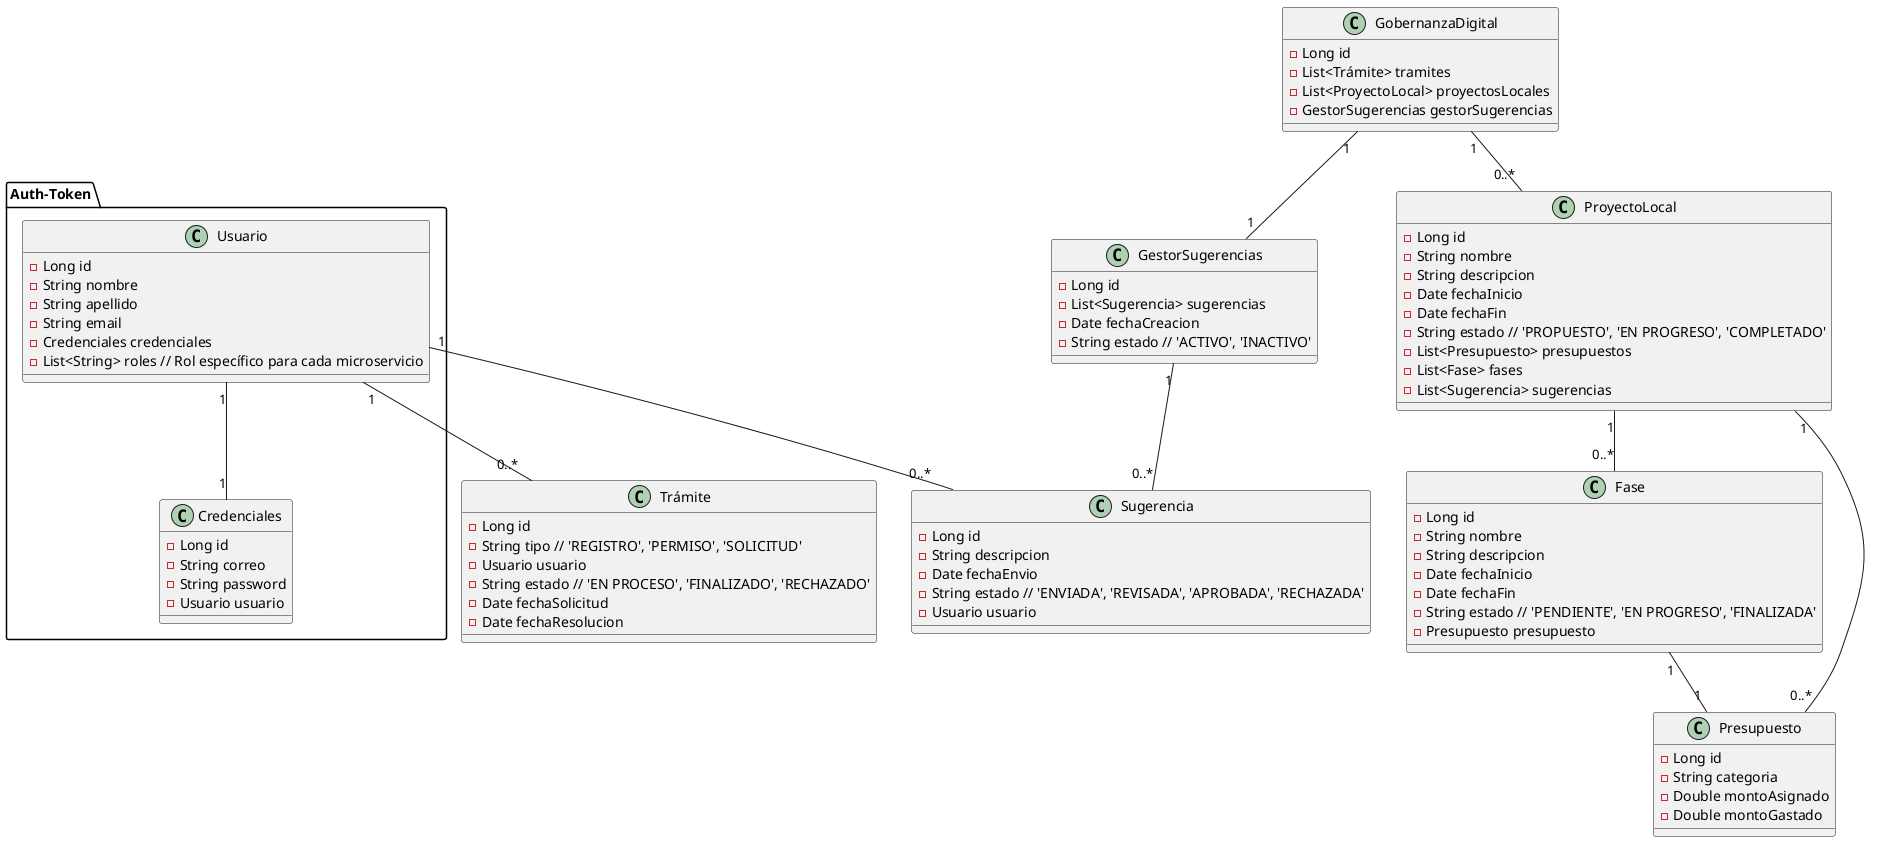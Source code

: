 @startuml

package Auth-Token {

     class Usuario {
        - Long id
        - String nombre
        - String apellido
        - String email
        - Credenciales credenciales
        - List<String> roles // Rol específico para cada microservicio
    }

    class Credenciales {
        - Long id
        - String correo
        - String password
        - Usuario usuario
    }
}

class GestorSugerencias {
    - Long id
    - List<Sugerencia> sugerencias
    - Date fechaCreacion
    - String estado // 'ACTIVO', 'INACTIVO'
}

class Sugerencia {
    - Long id
    - String descripcion
    - Date fechaEnvio
    - String estado // 'ENVIADA', 'REVISADA', 'APROBADA', 'RECHAZADA'
    - Usuario usuario
}

class ProyectoLocal {
    - Long id
    - String nombre
    - String descripcion
    - Date fechaInicio
    - Date fechaFin
    - String estado // 'PROPUESTO', 'EN PROGRESO', 'COMPLETADO'
    - List<Presupuesto> presupuestos
    - List<Fase> fases
    - List<Sugerencia> sugerencias
}

class Fase {
    - Long id
    - String nombre
    - String descripcion
    - Date fechaInicio
    - Date fechaFin
    - String estado // 'PENDIENTE', 'EN PROGRESO', 'FINALIZADA'
    - Presupuesto presupuesto
}

class Presupuesto {
    - Long id
    - String categoria
    - Double montoAsignado
    - Double montoGastado
}

class Trámite {
    - Long id
    - String tipo // 'REGISTRO', 'PERMISO', 'SOLICITUD'
    - Usuario usuario
    - String estado // 'EN PROCESO', 'FINALIZADO', 'RECHAZADO'
    - Date fechaSolicitud
    - Date fechaResolucion
}

class GobernanzaDigital {
    - Long id
    - List<Trámite> tramites
    - List<ProyectoLocal> proyectosLocales
    - GestorSugerencias gestorSugerencias
}


Usuario "1" -- "1" Credenciales
Usuario "1" -- "0..*" Trámite
Usuario "1" -- "0..*" Sugerencia
GestorSugerencias "1" -- "0..*" Sugerencia
ProyectoLocal "1" -- "0..*" Presupuesto
ProyectoLocal "1" -- "0..*" Fase
Fase "1" -- "1" Presupuesto
GobernanzaDigital "1" -- "0..*" ProyectoLocal
GobernanzaDigital "1" -- "1" GestorSugerencias

@enduml